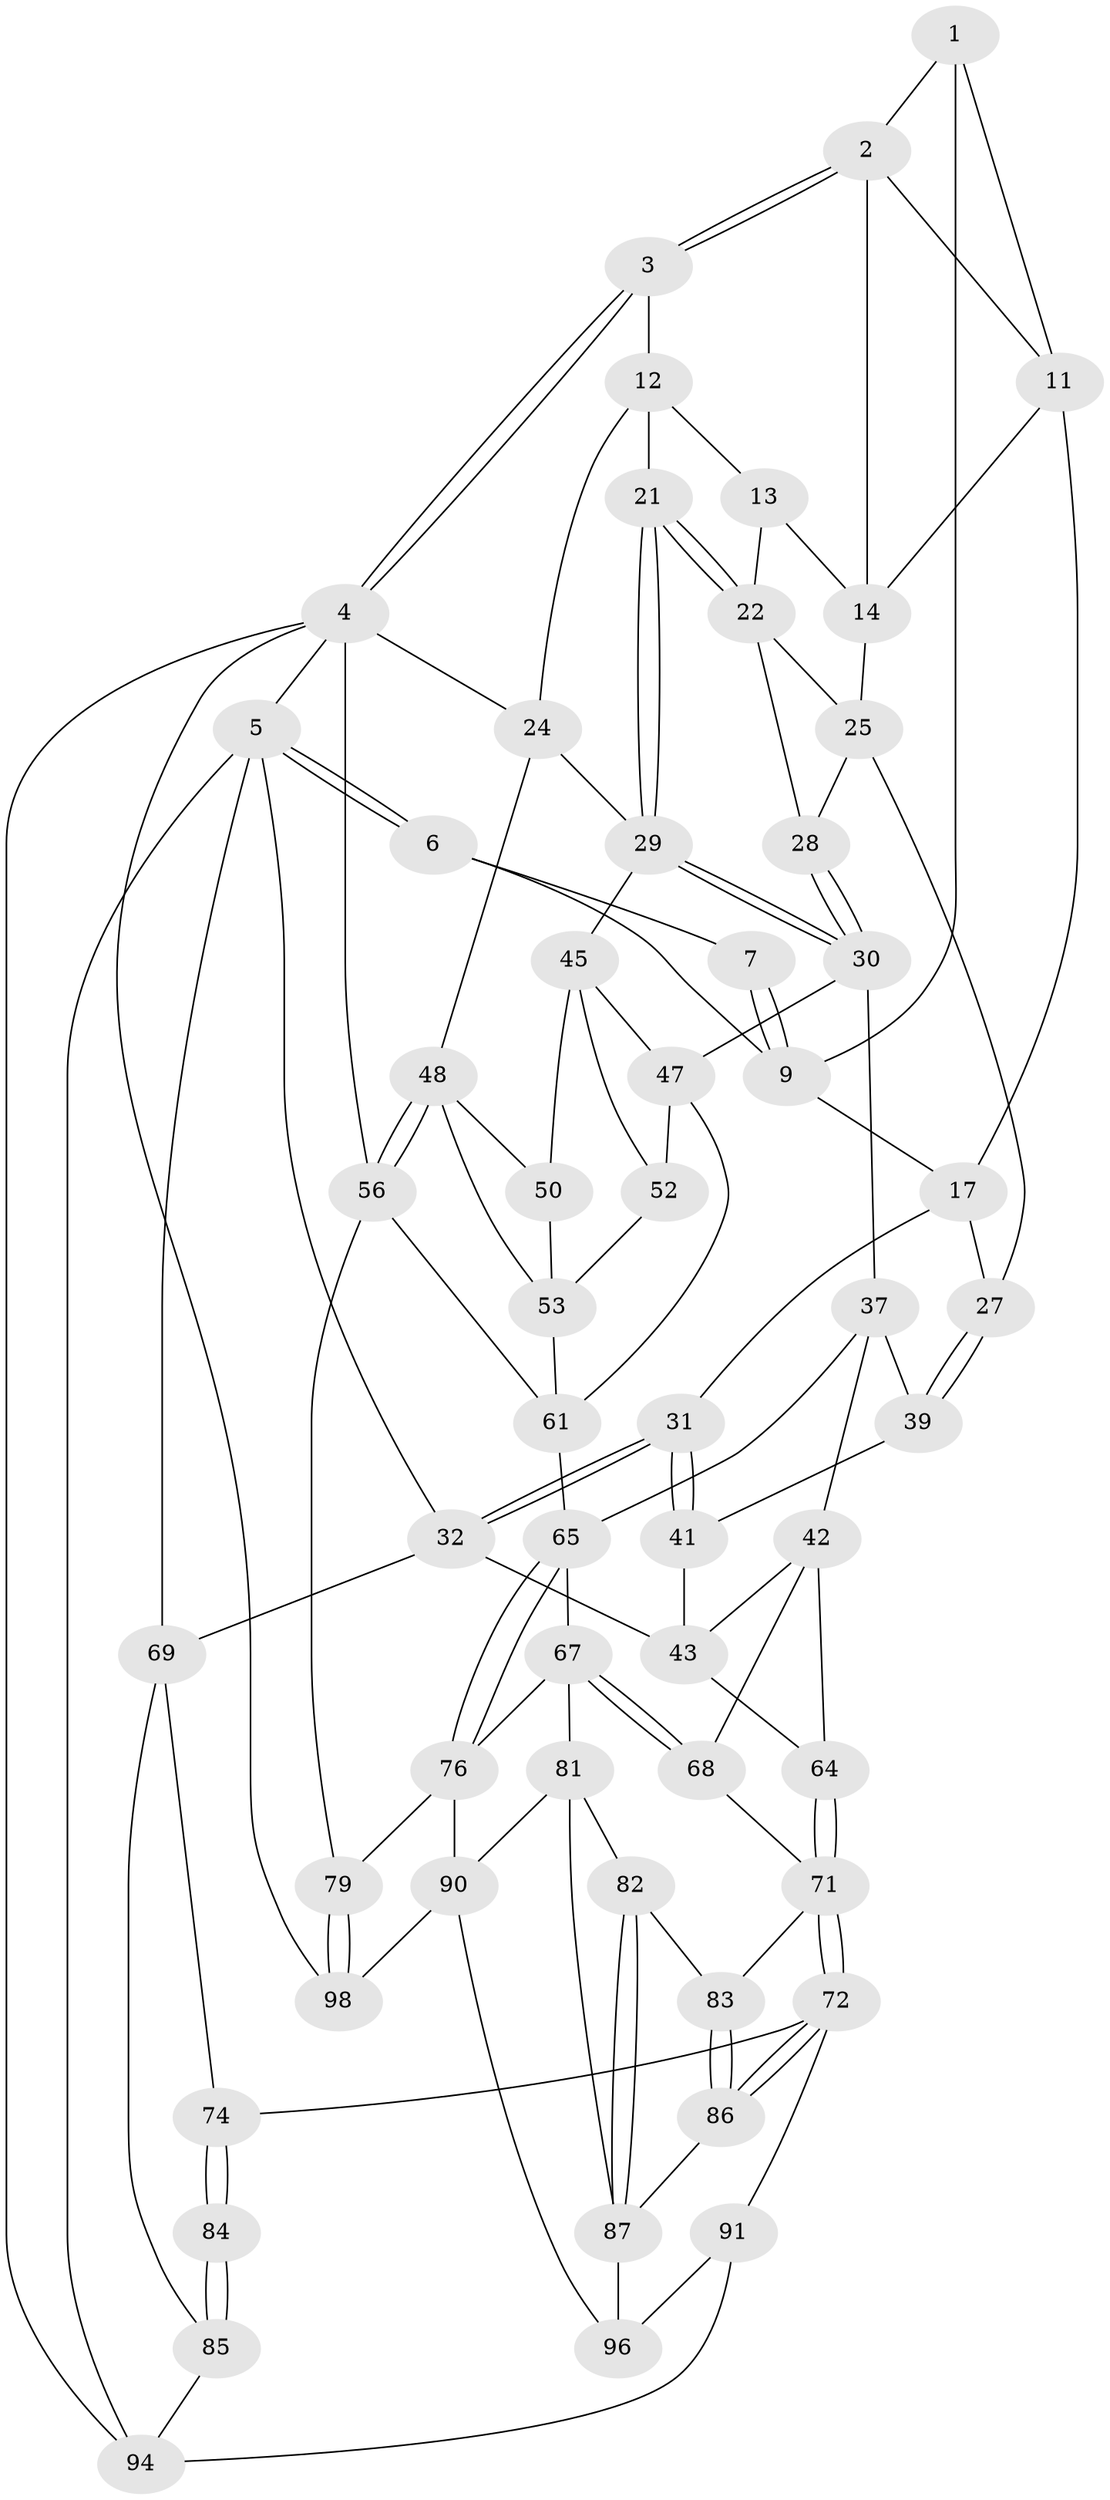 // original degree distribution, {3: 0.05102040816326531, 4: 0.20408163265306123, 5: 0.5, 6: 0.24489795918367346}
// Generated by graph-tools (version 1.1) at 2025/11/02/27/25 16:11:53]
// undirected, 58 vertices, 126 edges
graph export_dot {
graph [start="1"]
  node [color=gray90,style=filled];
  1 [pos="+0.3999364191549337+0",super="+8"];
  2 [pos="+0.5552582833646635+0",super="+10"];
  3 [pos="+0.7574126510228144+0"];
  4 [pos="+1+0",super="+55"];
  5 [pos="+0+0",super="+33"];
  6 [pos="+0+0"];
  7 [pos="+0.32701431963788063+0"];
  9 [pos="+0.28159615054999526+0.09300079854043408",super="+15"];
  11 [pos="+0.4299289474696241+0.1120624068772785",super="+16"];
  12 [pos="+0.6990233053384284+0.07411166030951706",super="+20"];
  13 [pos="+0.6118966815230996+0.12041297369565068"];
  14 [pos="+0.5724515253355512+0.13523191569026513",super="+19"];
  17 [pos="+0.42520259419188083+0.22935632900586456",super="+18"];
  21 [pos="+0.7331427313599752+0.28093563688496676"];
  22 [pos="+0.705312163127367+0.2799180621650727",super="+23"];
  24 [pos="+1+0",super="+34"];
  25 [pos="+0.6446264742222316+0.275330412017457",super="+26"];
  27 [pos="+0.505617149474942+0.39824375517828847"];
  28 [pos="+0.6189327215336257+0.3878772662003035"];
  29 [pos="+0.7605186066506698+0.31781368792819203",super="+35"];
  30 [pos="+0.6998401224459959+0.46656913771424224",super="+36"];
  31 [pos="+0.1373609428956049+0.3370708118379692"];
  32 [pos="+0.10120563793001675+0.36762370158240165",super="+58"];
  37 [pos="+0.6220441271378704+0.555389046526166",super="+38"];
  39 [pos="+0.5028877664904177+0.4154592869891152",super="+40"];
  41 [pos="+0.13924370218619958+0.3378979620925871",super="+44"];
  42 [pos="+0.4380610591546982+0.5857010855643064",super="+63"];
  43 [pos="+0.4026873931689226+0.5454443521455257",super="+57"];
  45 [pos="+0.9417925786605619+0.3965819163663306",super="+46"];
  47 [pos="+0.7154582406801431+0.5321561866957372",super="+59"];
  48 [pos="+1+0.6940926672524143",super="+49"];
  50 [pos="+0.942179483213556+0.5592671199700106",super="+51"];
  52 [pos="+0.8746170683168322+0.5151778606813127",super="+54"];
  53 [pos="+0.9148784350975796+0.5953416365351692",super="+60"];
  56 [pos="+1+1",super="+78"];
  61 [pos="+0.8871799205301983+0.7448025750301905",super="+62"];
  64 [pos="+0.3048762890373224+0.6593931297617872"];
  65 [pos="+0.7666285323456872+0.7377302804882363",super="+66"];
  67 [pos="+0.5519782627847812+0.7483732299863018",super="+77"];
  68 [pos="+0.4345915687379603+0.7119359459382656"];
  69 [pos="+0.15125569537022454+0.6950747370177586",super="+70"];
  71 [pos="+0.2828932968272708+0.8583935748933189",super="+75"];
  72 [pos="+0.27721481159493655+0.8669519552875079",super="+73"];
  74 [pos="+0.1519353411192372+0.7628818241210996"];
  76 [pos="+0.7141606944392891+0.8466915811058371",super="+80"];
  79 [pos="+0.7652483500356173+0.9157036157028559"];
  81 [pos="+0.5491629869119543+0.809634120935716",super="+89"];
  82 [pos="+0.5305013021808039+0.8242474564476161"];
  83 [pos="+0.4606008710291568+0.8607614771581699"];
  84 [pos="+0+0.8198862272143029",super="+92"];
  85 [pos="+0+0.8497359672047038",super="+95"];
  86 [pos="+0.31960436668587977+0.9944924950520357"];
  87 [pos="+0.4910537137578861+0.9566053589034563",super="+88"];
  90 [pos="+0.6061647347410342+0.942351220175212",super="+97"];
  91 [pos="+0.12002560244996151+0.8753893421876354",super="+93"];
  94 [pos="+0+1"];
  96 [pos="+0.3094679904769017+1"];
  98 [pos="+0.6592339351891027+1"];
  1 -- 2;
  1 -- 11;
  1 -- 9;
  2 -- 3;
  2 -- 3;
  2 -- 11;
  2 -- 14;
  3 -- 4;
  3 -- 4;
  3 -- 12;
  4 -- 5;
  4 -- 24;
  4 -- 56;
  4 -- 98;
  4 -- 94;
  5 -- 6;
  5 -- 6;
  5 -- 94;
  5 -- 32;
  5 -- 69;
  6 -- 7;
  6 -- 9;
  7 -- 9;
  7 -- 9;
  9 -- 17;
  11 -- 17;
  11 -- 14;
  12 -- 13;
  12 -- 24;
  12 -- 21;
  13 -- 14;
  13 -- 22;
  14 -- 25;
  17 -- 27;
  17 -- 31;
  21 -- 22;
  21 -- 22;
  21 -- 29;
  21 -- 29;
  22 -- 28;
  22 -- 25;
  24 -- 48;
  24 -- 29;
  25 -- 27;
  25 -- 28;
  27 -- 39;
  27 -- 39;
  28 -- 30;
  28 -- 30;
  29 -- 30;
  29 -- 30;
  29 -- 45;
  30 -- 37;
  30 -- 47;
  31 -- 32;
  31 -- 32;
  31 -- 41;
  31 -- 41;
  32 -- 69;
  32 -- 43;
  37 -- 65;
  37 -- 42;
  37 -- 39;
  39 -- 41 [weight=2];
  41 -- 43;
  42 -- 43;
  42 -- 64;
  42 -- 68;
  43 -- 64;
  45 -- 50;
  45 -- 52;
  45 -- 47;
  47 -- 52;
  47 -- 61;
  48 -- 56;
  48 -- 56;
  48 -- 50;
  48 -- 53;
  50 -- 53;
  52 -- 53;
  53 -- 61;
  56 -- 61;
  56 -- 79;
  61 -- 65;
  64 -- 71;
  64 -- 71;
  65 -- 76;
  65 -- 76;
  65 -- 67;
  67 -- 68;
  67 -- 68;
  67 -- 81;
  67 -- 76;
  68 -- 71;
  69 -- 74;
  69 -- 85;
  71 -- 72;
  71 -- 72;
  71 -- 83;
  72 -- 86;
  72 -- 86;
  72 -- 74;
  72 -- 91;
  74 -- 84;
  74 -- 84;
  76 -- 90;
  76 -- 79;
  79 -- 98;
  79 -- 98;
  81 -- 82;
  81 -- 90;
  81 -- 87;
  82 -- 83;
  82 -- 87;
  82 -- 87;
  83 -- 86;
  83 -- 86;
  84 -- 85 [weight=2];
  84 -- 85;
  85 -- 94;
  86 -- 87;
  87 -- 96;
  90 -- 96;
  90 -- 98;
  91 -- 96;
  91 -- 94;
}
